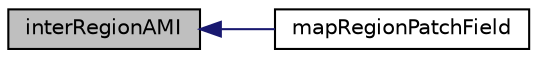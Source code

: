 digraph "interRegionAMI"
{
  bgcolor="transparent";
  edge [fontname="Helvetica",fontsize="10",labelfontname="Helvetica",labelfontsize="10"];
  node [fontname="Helvetica",fontsize="10",shape=record];
  rankdir="LR";
  Node1 [label="interRegionAMI",height=0.2,width=0.4,color="black", fillcolor="grey75", style="filled" fontcolor="black"];
  Node1 -> Node2 [dir="back",color="midnightblue",fontsize="10",style="solid",fontname="Helvetica"];
  Node2 [label="mapRegionPatchField",height=0.2,width=0.4,color="black",URL="$classFoam_1_1regionModels_1_1regionModel.html#a475728b34378b61cc244ec6f110da9b8"];
}
